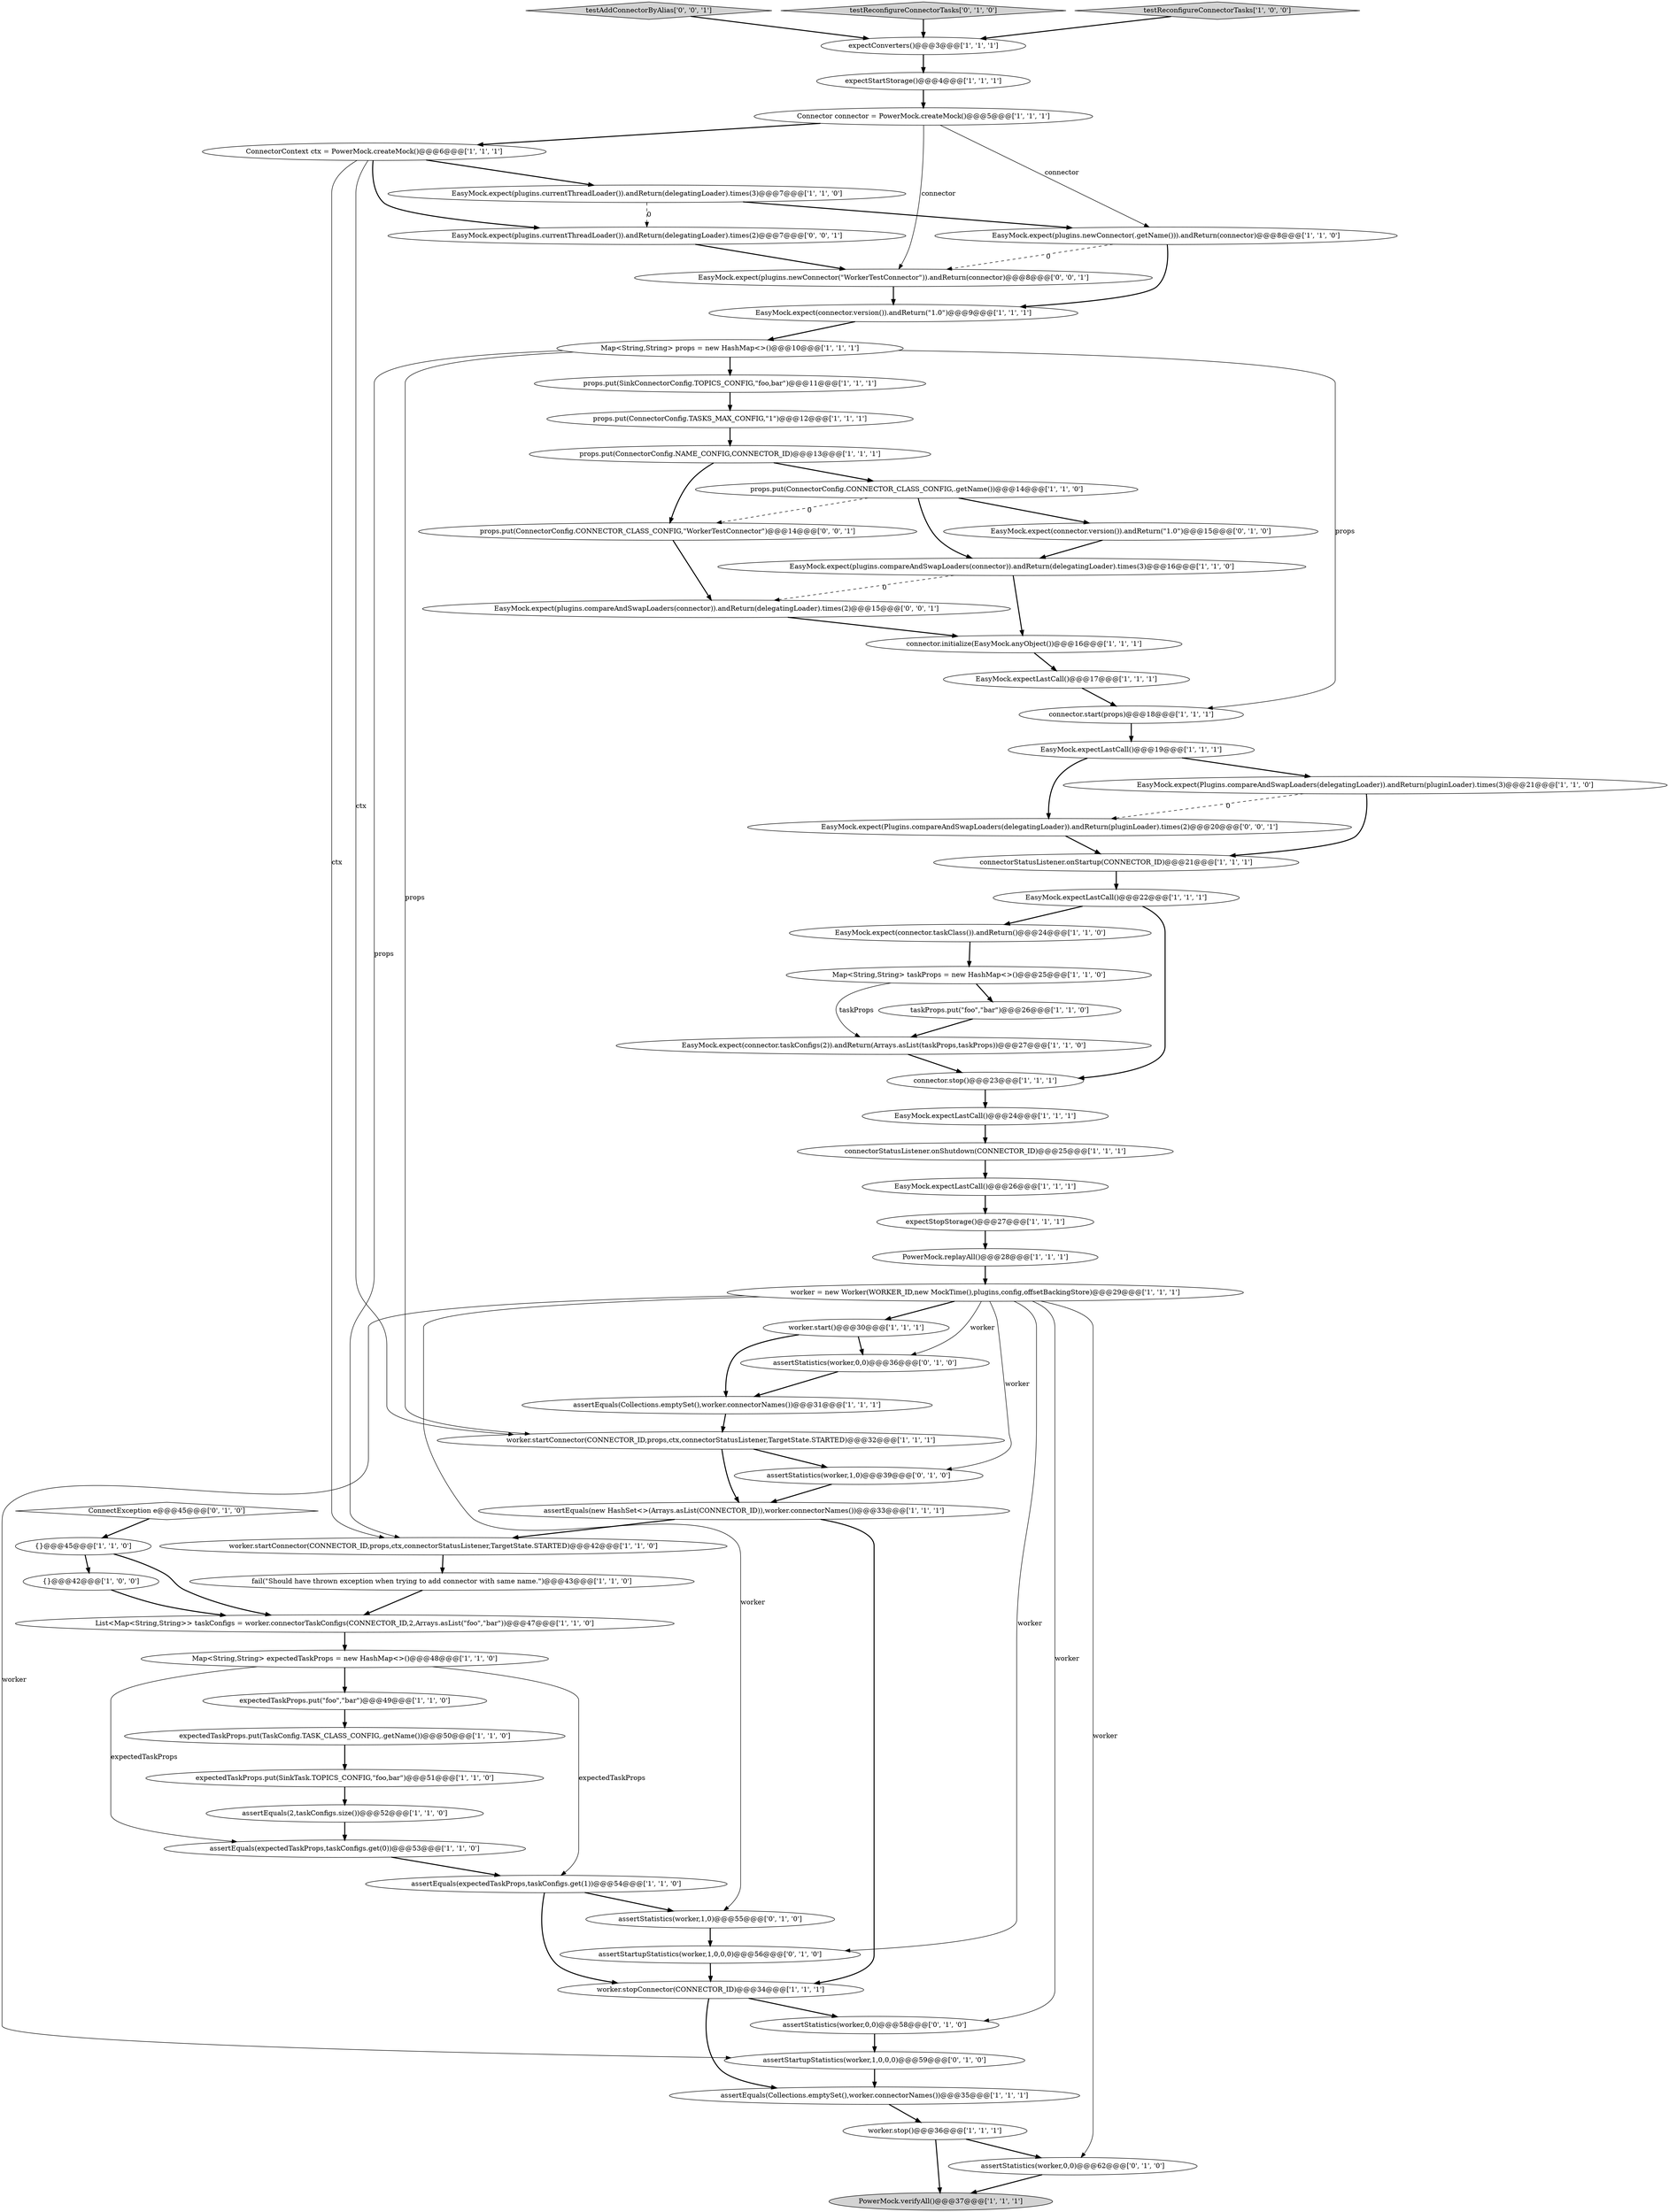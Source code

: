 digraph {
3 [style = filled, label = "expectConverters()@@@3@@@['1', '1', '1']", fillcolor = white, shape = ellipse image = "AAA0AAABBB1BBB"];
40 [style = filled, label = "expectStopStorage()@@@27@@@['1', '1', '1']", fillcolor = white, shape = ellipse image = "AAA0AAABBB1BBB"];
4 [style = filled, label = "worker.startConnector(CONNECTOR_ID,props,ctx,connectorStatusListener,TargetState.STARTED)@@@32@@@['1', '1', '1']", fillcolor = white, shape = ellipse image = "AAA0AAABBB1BBB"];
46 [style = filled, label = "worker.stopConnector(CONNECTOR_ID)@@@34@@@['1', '1', '1']", fillcolor = white, shape = ellipse image = "AAA0AAABBB1BBB"];
9 [style = filled, label = "props.put(ConnectorConfig.TASKS_MAX_CONFIG,\"1\")@@@12@@@['1', '1', '1']", fillcolor = white, shape = ellipse image = "AAA0AAABBB1BBB"];
0 [style = filled, label = "EasyMock.expect(plugins.compareAndSwapLoaders(connector)).andReturn(delegatingLoader).times(3)@@@16@@@['1', '1', '0']", fillcolor = white, shape = ellipse image = "AAA0AAABBB1BBB"];
67 [style = filled, label = "EasyMock.expect(plugins.newConnector(\"WorkerTestConnector\")).andReturn(connector)@@@8@@@['0', '0', '1']", fillcolor = white, shape = ellipse image = "AAA0AAABBB3BBB"];
5 [style = filled, label = "connector.start(props)@@@18@@@['1', '1', '1']", fillcolor = white, shape = ellipse image = "AAA0AAABBB1BBB"];
10 [style = filled, label = "connector.initialize(EasyMock.anyObject())@@@16@@@['1', '1', '1']", fillcolor = white, shape = ellipse image = "AAA0AAABBB1BBB"];
17 [style = filled, label = "connector.stop()@@@23@@@['1', '1', '1']", fillcolor = white, shape = ellipse image = "AAA0AAABBB1BBB"];
8 [style = filled, label = "fail(\"Should have thrown exception when trying to add connector with same name.\")@@@43@@@['1', '1', '0']", fillcolor = white, shape = ellipse image = "AAA0AAABBB1BBB"];
7 [style = filled, label = "EasyMock.expectLastCall()@@@17@@@['1', '1', '1']", fillcolor = white, shape = ellipse image = "AAA0AAABBB1BBB"];
39 [style = filled, label = "connectorStatusListener.onShutdown(CONNECTOR_ID)@@@25@@@['1', '1', '1']", fillcolor = white, shape = ellipse image = "AAA0AAABBB1BBB"];
54 [style = filled, label = "assertStatistics(worker,0,0)@@@62@@@['0', '1', '0']", fillcolor = white, shape = ellipse image = "AAA1AAABBB2BBB"];
65 [style = filled, label = "testAddConnectorByAlias['0', '0', '1']", fillcolor = lightgray, shape = diamond image = "AAA0AAABBB3BBB"];
26 [style = filled, label = "{}@@@45@@@['1', '1', '0']", fillcolor = white, shape = ellipse image = "AAA0AAABBB1BBB"];
55 [style = filled, label = "ConnectException e@@@45@@@['0', '1', '0']", fillcolor = white, shape = diamond image = "AAA0AAABBB2BBB"];
30 [style = filled, label = "connectorStatusListener.onStartup(CONNECTOR_ID)@@@21@@@['1', '1', '1']", fillcolor = white, shape = ellipse image = "AAA0AAABBB1BBB"];
19 [style = filled, label = "EasyMock.expect(plugins.currentThreadLoader()).andReturn(delegatingLoader).times(3)@@@7@@@['1', '1', '0']", fillcolor = white, shape = ellipse image = "AAA0AAABBB1BBB"];
22 [style = filled, label = "ConnectorContext ctx = PowerMock.createMock()@@@6@@@['1', '1', '1']", fillcolor = white, shape = ellipse image = "AAA0AAABBB1BBB"];
35 [style = filled, label = "assertEquals(Collections.emptySet(),worker.connectorNames())@@@35@@@['1', '1', '1']", fillcolor = white, shape = ellipse image = "AAA0AAABBB1BBB"];
51 [style = filled, label = "Map<String,String> taskProps = new HashMap<>()@@@25@@@['1', '1', '0']", fillcolor = white, shape = ellipse image = "AAA0AAABBB1BBB"];
59 [style = filled, label = "assertStatistics(worker,0,0)@@@58@@@['0', '1', '0']", fillcolor = white, shape = ellipse image = "AAA1AAABBB2BBB"];
64 [style = filled, label = "EasyMock.expect(plugins.compareAndSwapLoaders(connector)).andReturn(delegatingLoader).times(2)@@@15@@@['0', '0', '1']", fillcolor = white, shape = ellipse image = "AAA0AAABBB3BBB"];
20 [style = filled, label = "worker.start()@@@30@@@['1', '1', '1']", fillcolor = white, shape = ellipse image = "AAA0AAABBB1BBB"];
2 [style = filled, label = "EasyMock.expectLastCall()@@@24@@@['1', '1', '1']", fillcolor = white, shape = ellipse image = "AAA0AAABBB1BBB"];
28 [style = filled, label = "assertEquals(new HashSet<>(Arrays.asList(CONNECTOR_ID)),worker.connectorNames())@@@33@@@['1', '1', '1']", fillcolor = white, shape = ellipse image = "AAA0AAABBB1BBB"];
42 [style = filled, label = "EasyMock.expect(Plugins.compareAndSwapLoaders(delegatingLoader)).andReturn(pluginLoader).times(3)@@@21@@@['1', '1', '0']", fillcolor = white, shape = ellipse image = "AAA0AAABBB1BBB"];
32 [style = filled, label = "List<Map<String,String>> taskConfigs = worker.connectorTaskConfigs(CONNECTOR_ID,2,Arrays.asList(\"foo\",\"bar\"))@@@47@@@['1', '1', '0']", fillcolor = white, shape = ellipse image = "AAA0AAABBB1BBB"];
13 [style = filled, label = "worker = new Worker(WORKER_ID,new MockTime(),plugins,config,offsetBackingStore)@@@29@@@['1', '1', '1']", fillcolor = white, shape = ellipse image = "AAA0AAABBB1BBB"];
56 [style = filled, label = "EasyMock.expect(connector.version()).andReturn(\"1.0\")@@@15@@@['0', '1', '0']", fillcolor = white, shape = ellipse image = "AAA1AAABBB2BBB"];
57 [style = filled, label = "testReconfigureConnectorTasks['0', '1', '0']", fillcolor = lightgray, shape = diamond image = "AAA0AAABBB2BBB"];
60 [style = filled, label = "assertStatistics(worker,1,0)@@@39@@@['0', '1', '0']", fillcolor = white, shape = ellipse image = "AAA1AAABBB2BBB"];
66 [style = filled, label = "EasyMock.expect(Plugins.compareAndSwapLoaders(delegatingLoader)).andReturn(pluginLoader).times(2)@@@20@@@['0', '0', '1']", fillcolor = white, shape = ellipse image = "AAA0AAABBB3BBB"];
45 [style = filled, label = "PowerMock.replayAll()@@@28@@@['1', '1', '1']", fillcolor = white, shape = ellipse image = "AAA0AAABBB1BBB"];
58 [style = filled, label = "assertStatistics(worker,0,0)@@@36@@@['0', '1', '0']", fillcolor = white, shape = ellipse image = "AAA1AAABBB2BBB"];
36 [style = filled, label = "EasyMock.expect(plugins.newConnector(.getName())).andReturn(connector)@@@8@@@['1', '1', '0']", fillcolor = white, shape = ellipse image = "AAA0AAABBB1BBB"];
53 [style = filled, label = "assertStatistics(worker,1,0)@@@55@@@['0', '1', '0']", fillcolor = white, shape = ellipse image = "AAA1AAABBB2BBB"];
25 [style = filled, label = "EasyMock.expectLastCall()@@@22@@@['1', '1', '1']", fillcolor = white, shape = ellipse image = "AAA0AAABBB1BBB"];
27 [style = filled, label = "testReconfigureConnectorTasks['1', '0', '0']", fillcolor = lightgray, shape = diamond image = "AAA0AAABBB1BBB"];
63 [style = filled, label = "props.put(ConnectorConfig.CONNECTOR_CLASS_CONFIG,\"WorkerTestConnector\")@@@14@@@['0', '0', '1']", fillcolor = white, shape = ellipse image = "AAA0AAABBB3BBB"];
29 [style = filled, label = "EasyMock.expect(connector.taskConfigs(2)).andReturn(Arrays.asList(taskProps,taskProps))@@@27@@@['1', '1', '0']", fillcolor = white, shape = ellipse image = "AAA0AAABBB1BBB"];
31 [style = filled, label = "taskProps.put(\"foo\",\"bar\")@@@26@@@['1', '1', '0']", fillcolor = white, shape = ellipse image = "AAA0AAABBB1BBB"];
41 [style = filled, label = "assertEquals(Collections.emptySet(),worker.connectorNames())@@@31@@@['1', '1', '1']", fillcolor = white, shape = ellipse image = "AAA0AAABBB1BBB"];
34 [style = filled, label = "expectStartStorage()@@@4@@@['1', '1', '1']", fillcolor = white, shape = ellipse image = "AAA0AAABBB1BBB"];
52 [style = filled, label = "assertStartupStatistics(worker,1,0,0,0)@@@59@@@['0', '1', '0']", fillcolor = white, shape = ellipse image = "AAA1AAABBB2BBB"];
61 [style = filled, label = "assertStartupStatistics(worker,1,0,0,0)@@@56@@@['0', '1', '0']", fillcolor = white, shape = ellipse image = "AAA1AAABBB2BBB"];
43 [style = filled, label = "assertEquals(2,taskConfigs.size())@@@52@@@['1', '1', '0']", fillcolor = white, shape = ellipse image = "AAA0AAABBB1BBB"];
50 [style = filled, label = "props.put(SinkConnectorConfig.TOPICS_CONFIG,\"foo,bar\")@@@11@@@['1', '1', '1']", fillcolor = white, shape = ellipse image = "AAA0AAABBB1BBB"];
6 [style = filled, label = "Map<String,String> expectedTaskProps = new HashMap<>()@@@48@@@['1', '1', '0']", fillcolor = white, shape = ellipse image = "AAA0AAABBB1BBB"];
33 [style = filled, label = "worker.stop()@@@36@@@['1', '1', '1']", fillcolor = white, shape = ellipse image = "AAA0AAABBB1BBB"];
38 [style = filled, label = "PowerMock.verifyAll()@@@37@@@['1', '1', '1']", fillcolor = lightgray, shape = ellipse image = "AAA0AAABBB1BBB"];
37 [style = filled, label = "props.put(ConnectorConfig.NAME_CONFIG,CONNECTOR_ID)@@@13@@@['1', '1', '1']", fillcolor = white, shape = ellipse image = "AAA0AAABBB1BBB"];
11 [style = filled, label = "expectedTaskProps.put(SinkTask.TOPICS_CONFIG,\"foo,bar\")@@@51@@@['1', '1', '0']", fillcolor = white, shape = ellipse image = "AAA0AAABBB1BBB"];
44 [style = filled, label = "expectedTaskProps.put(TaskConfig.TASK_CLASS_CONFIG,.getName())@@@50@@@['1', '1', '0']", fillcolor = white, shape = ellipse image = "AAA0AAABBB1BBB"];
62 [style = filled, label = "EasyMock.expect(plugins.currentThreadLoader()).andReturn(delegatingLoader).times(2)@@@7@@@['0', '0', '1']", fillcolor = white, shape = ellipse image = "AAA0AAABBB3BBB"];
12 [style = filled, label = "EasyMock.expectLastCall()@@@26@@@['1', '1', '1']", fillcolor = white, shape = ellipse image = "AAA0AAABBB1BBB"];
48 [style = filled, label = "Connector connector = PowerMock.createMock()@@@5@@@['1', '1', '1']", fillcolor = white, shape = ellipse image = "AAA0AAABBB1BBB"];
24 [style = filled, label = "props.put(ConnectorConfig.CONNECTOR_CLASS_CONFIG,.getName())@@@14@@@['1', '1', '0']", fillcolor = white, shape = ellipse image = "AAA0AAABBB1BBB"];
14 [style = filled, label = "assertEquals(expectedTaskProps,taskConfigs.get(0))@@@53@@@['1', '1', '0']", fillcolor = white, shape = ellipse image = "AAA0AAABBB1BBB"];
15 [style = filled, label = "Map<String,String> props = new HashMap<>()@@@10@@@['1', '1', '1']", fillcolor = white, shape = ellipse image = "AAA0AAABBB1BBB"];
16 [style = filled, label = "assertEquals(expectedTaskProps,taskConfigs.get(1))@@@54@@@['1', '1', '0']", fillcolor = white, shape = ellipse image = "AAA0AAABBB1BBB"];
18 [style = filled, label = "{}@@@42@@@['1', '0', '0']", fillcolor = white, shape = ellipse image = "AAA0AAABBB1BBB"];
23 [style = filled, label = "expectedTaskProps.put(\"foo\",\"bar\")@@@49@@@['1', '1', '0']", fillcolor = white, shape = ellipse image = "AAA0AAABBB1BBB"];
49 [style = filled, label = "EasyMock.expectLastCall()@@@19@@@['1', '1', '1']", fillcolor = white, shape = ellipse image = "AAA0AAABBB1BBB"];
47 [style = filled, label = "EasyMock.expect(connector.version()).andReturn(\"1.0\")@@@9@@@['1', '1', '1']", fillcolor = white, shape = ellipse image = "AAA0AAABBB1BBB"];
1 [style = filled, label = "EasyMock.expect(connector.taskClass()).andReturn()@@@24@@@['1', '1', '0']", fillcolor = white, shape = ellipse image = "AAA0AAABBB1BBB"];
21 [style = filled, label = "worker.startConnector(CONNECTOR_ID,props,ctx,connectorStatusListener,TargetState.STARTED)@@@42@@@['1', '1', '0']", fillcolor = white, shape = ellipse image = "AAA0AAABBB1BBB"];
28->21 [style = bold, label=""];
35->33 [style = bold, label=""];
13->59 [style = solid, label="worker"];
50->9 [style = bold, label=""];
0->64 [style = dashed, label="0"];
59->52 [style = bold, label=""];
25->17 [style = bold, label=""];
13->52 [style = solid, label="worker"];
25->1 [style = bold, label=""];
43->14 [style = bold, label=""];
41->4 [style = bold, label=""];
13->53 [style = solid, label="worker"];
64->10 [style = bold, label=""];
36->47 [style = bold, label=""];
29->17 [style = bold, label=""];
45->13 [style = bold, label=""];
52->35 [style = bold, label=""];
31->29 [style = bold, label=""];
13->20 [style = bold, label=""];
62->67 [style = bold, label=""];
63->64 [style = bold, label=""];
37->63 [style = bold, label=""];
53->61 [style = bold, label=""];
22->4 [style = solid, label="ctx"];
17->2 [style = bold, label=""];
22->21 [style = solid, label="ctx"];
26->18 [style = bold, label=""];
11->43 [style = bold, label=""];
36->67 [style = dashed, label="0"];
40->45 [style = bold, label=""];
8->32 [style = bold, label=""];
48->22 [style = bold, label=""];
21->8 [style = bold, label=""];
15->5 [style = solid, label="props"];
24->0 [style = bold, label=""];
34->48 [style = bold, label=""];
58->41 [style = bold, label=""];
55->26 [style = bold, label=""];
16->53 [style = bold, label=""];
18->32 [style = bold, label=""];
13->60 [style = solid, label="worker"];
10->7 [style = bold, label=""];
4->60 [style = bold, label=""];
54->38 [style = bold, label=""];
13->61 [style = solid, label="worker"];
26->32 [style = bold, label=""];
44->11 [style = bold, label=""];
51->31 [style = bold, label=""];
46->59 [style = bold, label=""];
6->23 [style = bold, label=""];
5->49 [style = bold, label=""];
51->29 [style = solid, label="taskProps"];
22->62 [style = bold, label=""];
65->3 [style = bold, label=""];
22->19 [style = bold, label=""];
9->37 [style = bold, label=""];
6->14 [style = solid, label="expectedTaskProps"];
48->67 [style = solid, label="connector"];
37->24 [style = bold, label=""];
14->16 [style = bold, label=""];
13->58 [style = solid, label="worker"];
2->39 [style = bold, label=""];
56->0 [style = bold, label=""];
13->54 [style = solid, label="worker"];
16->46 [style = bold, label=""];
48->36 [style = solid, label="connector"];
24->56 [style = bold, label=""];
49->42 [style = bold, label=""];
32->6 [style = bold, label=""];
33->38 [style = bold, label=""];
6->16 [style = solid, label="expectedTaskProps"];
7->5 [style = bold, label=""];
24->63 [style = dashed, label="0"];
67->47 [style = bold, label=""];
23->44 [style = bold, label=""];
15->50 [style = bold, label=""];
1->51 [style = bold, label=""];
33->54 [style = bold, label=""];
27->3 [style = bold, label=""];
15->21 [style = solid, label="props"];
60->28 [style = bold, label=""];
20->58 [style = bold, label=""];
30->25 [style = bold, label=""];
47->15 [style = bold, label=""];
0->10 [style = bold, label=""];
19->36 [style = bold, label=""];
4->28 [style = bold, label=""];
39->12 [style = bold, label=""];
28->46 [style = bold, label=""];
66->30 [style = bold, label=""];
15->4 [style = solid, label="props"];
61->46 [style = bold, label=""];
42->66 [style = dashed, label="0"];
46->35 [style = bold, label=""];
57->3 [style = bold, label=""];
49->66 [style = bold, label=""];
19->62 [style = dashed, label="0"];
3->34 [style = bold, label=""];
12->40 [style = bold, label=""];
42->30 [style = bold, label=""];
20->41 [style = bold, label=""];
}
